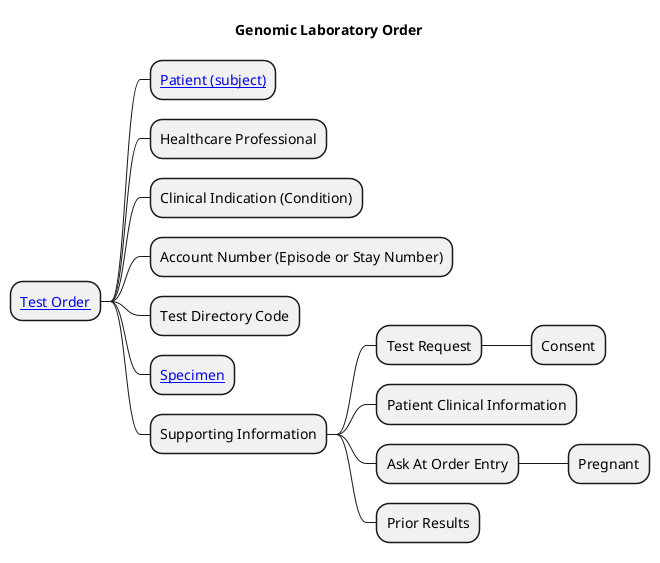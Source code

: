 @startmindmap

title "Genomic Laboratory Order"

* [[StructureDefinition-ServiceRequest.htmlLaboratory Test Order]]
** [[StructureDefinition-Patient.html Patient (subject)]]
** Healthcare Professional
** Clinical Indication (Condition)
** Account Number (Episode or Stay Number)
** Test Directory Code
** [[StructureDefinition-Specimen.html Specimen]]
** Supporting Information
*** Test Request
**** Consent
*** Patient Clinical Information
*** Ask At Order Entry
**** Pregnant
*** Prior Results

@endmindmap
